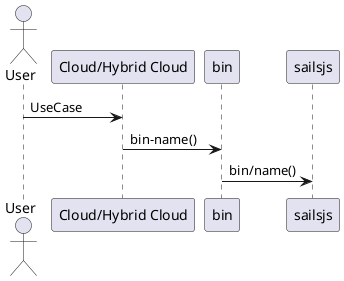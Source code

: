 @startuml
actor User

User -> "Cloud/Hybrid Cloud": UseCase
"Cloud/Hybrid Cloud" -> bin: bin-name()
bin -> sailsjs: bin/name()

@enduml
